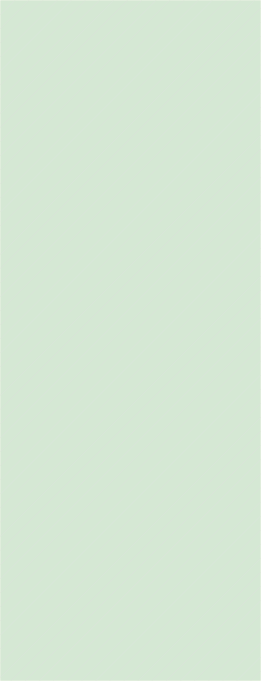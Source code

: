 <mxfile version="22.1.5" type="github">
  <diagram name="第 1 页" id="IdVGFFUE9v-K_qpLpbtz">
    <mxGraphModel dx="960" dy="605" grid="1" gridSize="10" guides="1" tooltips="1" connect="1" arrows="1" fold="1" page="1" pageScale="1" pageWidth="827" pageHeight="1169" math="0" shadow="0">
      <root>
        <mxCell id="0" />
        <mxCell id="1" parent="0" />
        <mxCell id="7dnpH19EmRgsQ0XrHtv6-1" value="" style="verticalLabelPosition=bottom;verticalAlign=top;html=1;shape=mxgraph.basic.patternFillRect;fillStyle=diag;step=5;fillStrokeWidth=0.2;fillStrokeColor=#dddddd;fillColor=#d5e8d4;strokeColor=#82b366;strokeWidth=0;" vertex="1" parent="1">
          <mxGeometry x="50" y="120" width="130" height="340" as="geometry" />
        </mxCell>
      </root>
    </mxGraphModel>
  </diagram>
</mxfile>
